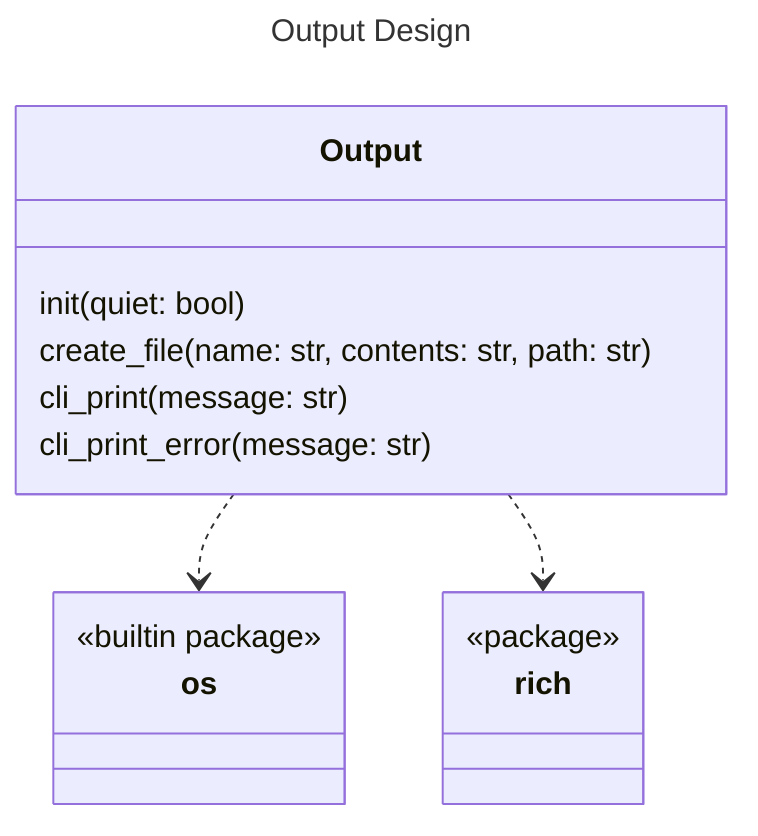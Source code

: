 ---
title: Output Design
---
classDiagram
    class Output {
        init(quiet: bool)
        create_file(name: str, contents: str, path: str)
        cli_print(message: str)
        cli_print_error(message: str)
    }

    class os {
        <<builtin package>>
    }

    class rich {
        <<package>>
    }

    Output ..> os
    Output ..> rich